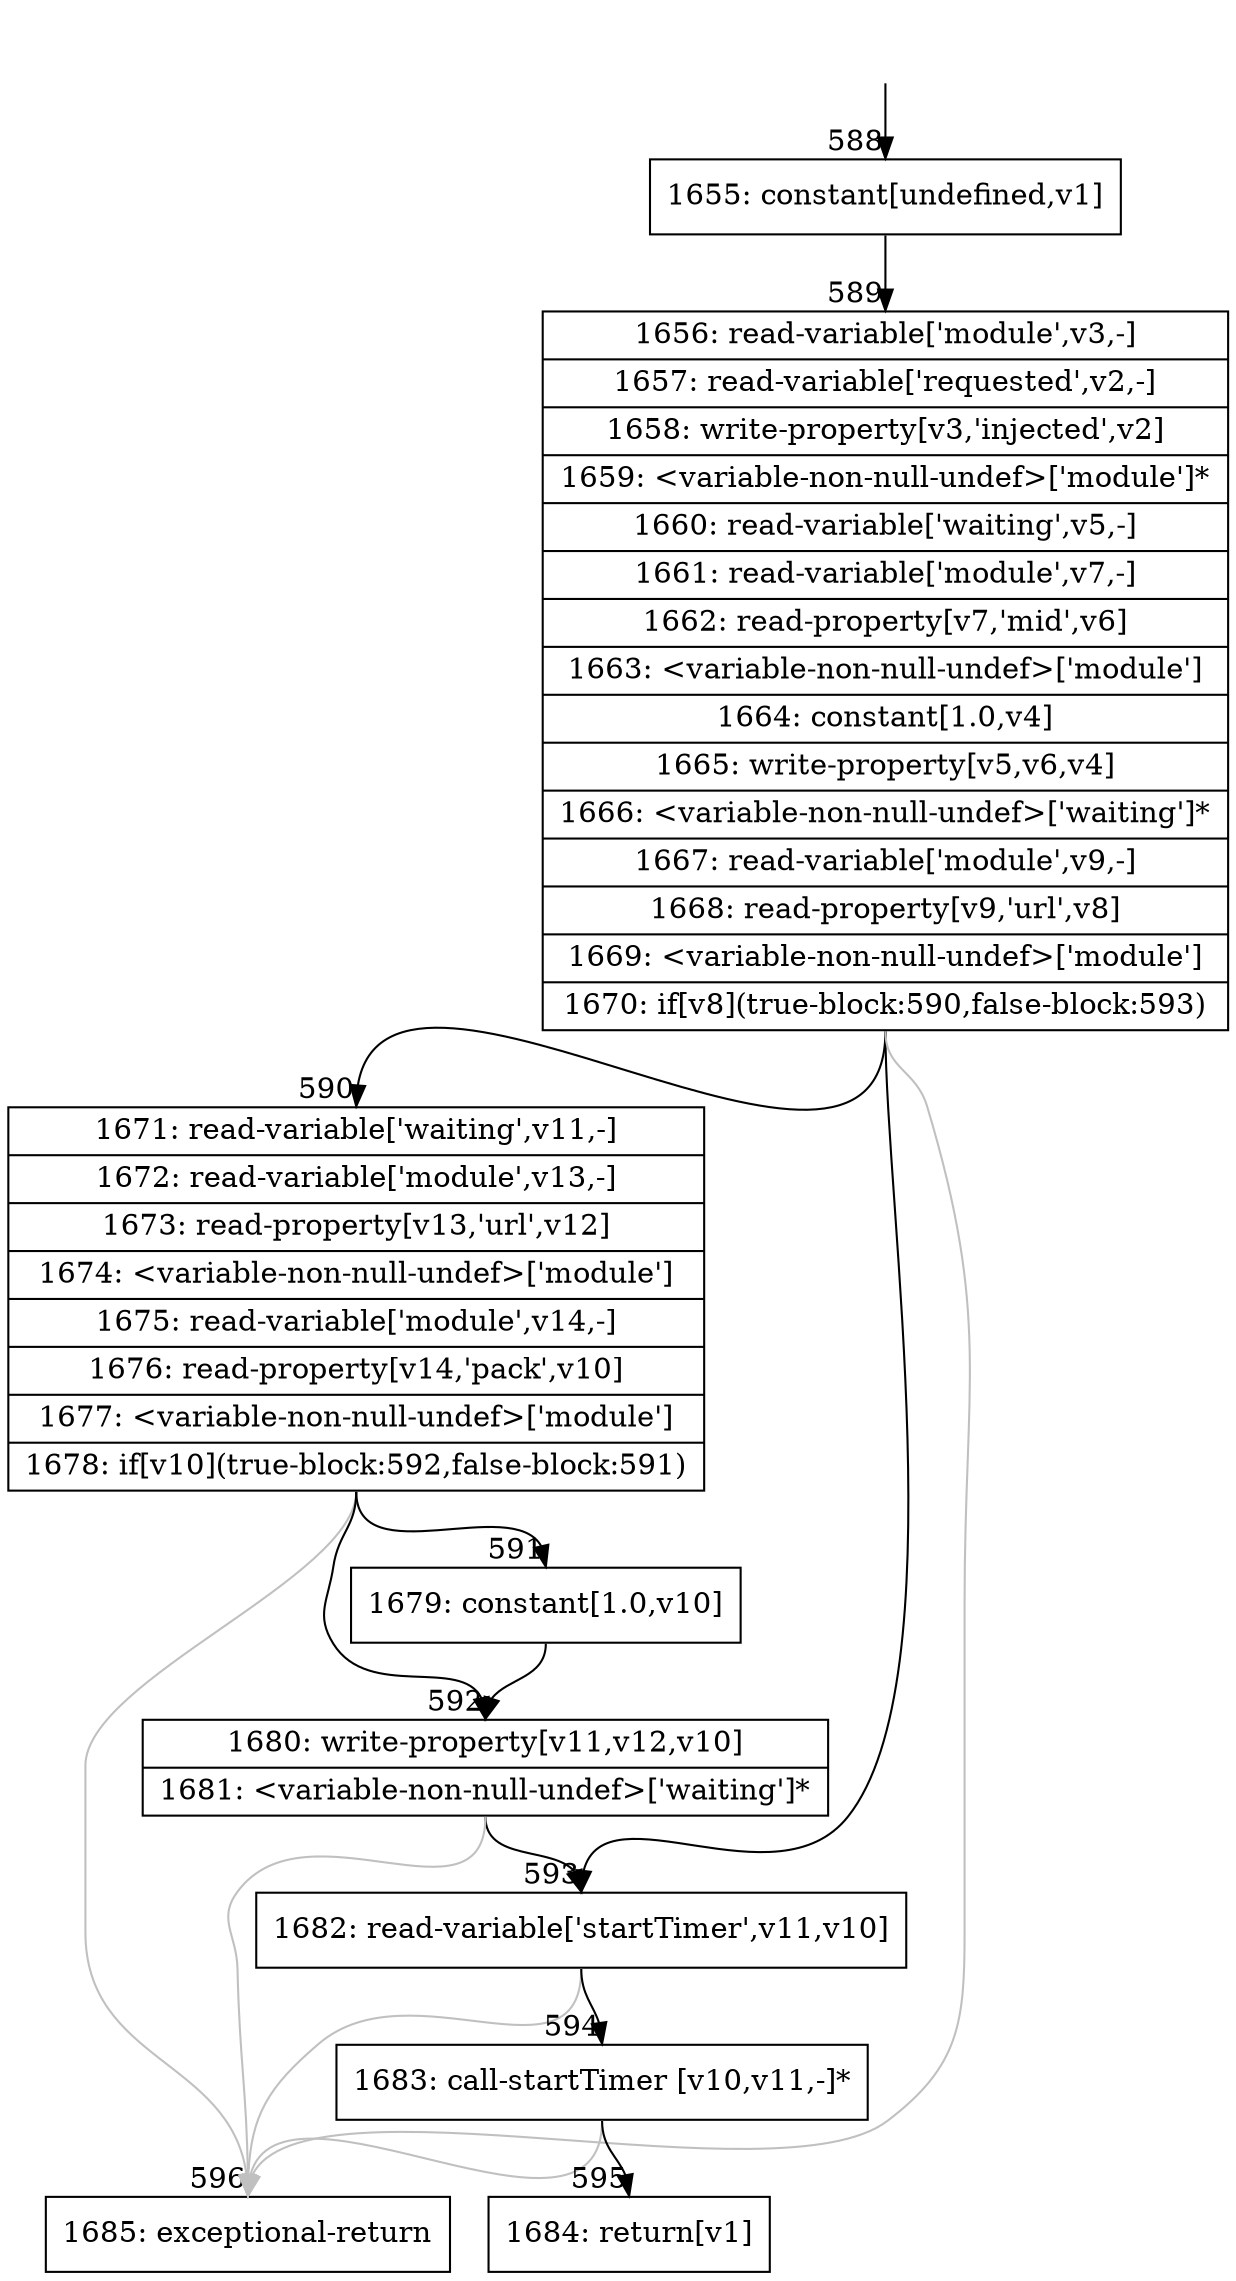 digraph {
rankdir="TD"
BB_entry50[shape=none,label=""];
BB_entry50 -> BB588 [tailport=s, headport=n, headlabel="    588"]
BB588 [shape=record label="{1655: constant[undefined,v1]}" ] 
BB588 -> BB589 [tailport=s, headport=n, headlabel="      589"]
BB589 [shape=record label="{1656: read-variable['module',v3,-]|1657: read-variable['requested',v2,-]|1658: write-property[v3,'injected',v2]|1659: \<variable-non-null-undef\>['module']*|1660: read-variable['waiting',v5,-]|1661: read-variable['module',v7,-]|1662: read-property[v7,'mid',v6]|1663: \<variable-non-null-undef\>['module']|1664: constant[1.0,v4]|1665: write-property[v5,v6,v4]|1666: \<variable-non-null-undef\>['waiting']*|1667: read-variable['module',v9,-]|1668: read-property[v9,'url',v8]|1669: \<variable-non-null-undef\>['module']|1670: if[v8](true-block:590,false-block:593)}" ] 
BB589 -> BB590 [tailport=s, headport=n, headlabel="      590"]
BB589 -> BB593 [tailport=s, headport=n, headlabel="      593"]
BB589 -> BB596 [tailport=s, headport=n, color=gray, headlabel="      596"]
BB590 [shape=record label="{1671: read-variable['waiting',v11,-]|1672: read-variable['module',v13,-]|1673: read-property[v13,'url',v12]|1674: \<variable-non-null-undef\>['module']|1675: read-variable['module',v14,-]|1676: read-property[v14,'pack',v10]|1677: \<variable-non-null-undef\>['module']|1678: if[v10](true-block:592,false-block:591)}" ] 
BB590 -> BB592 [tailport=s, headport=n, headlabel="      592"]
BB590 -> BB591 [tailport=s, headport=n, headlabel="      591"]
BB590 -> BB596 [tailport=s, headport=n, color=gray]
BB591 [shape=record label="{1679: constant[1.0,v10]}" ] 
BB591 -> BB592 [tailport=s, headport=n]
BB592 [shape=record label="{1680: write-property[v11,v12,v10]|1681: \<variable-non-null-undef\>['waiting']*}" ] 
BB592 -> BB593 [tailport=s, headport=n]
BB592 -> BB596 [tailport=s, headport=n, color=gray]
BB593 [shape=record label="{1682: read-variable['startTimer',v11,v10]}" ] 
BB593 -> BB594 [tailport=s, headport=n, headlabel="      594"]
BB593 -> BB596 [tailport=s, headport=n, color=gray]
BB594 [shape=record label="{1683: call-startTimer [v10,v11,-]*}" ] 
BB594 -> BB595 [tailport=s, headport=n, headlabel="      595"]
BB594 -> BB596 [tailport=s, headport=n, color=gray]
BB595 [shape=record label="{1684: return[v1]}" ] 
BB596 [shape=record label="{1685: exceptional-return}" ] 
//#$~ 913
}
